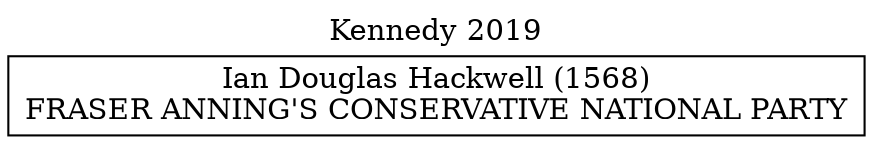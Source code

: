 // House preference flow
digraph "Ian Douglas Hackwell (1568)_Kennedy_2019" {
	graph [label="Kennedy 2019" labelloc=t mclimit=10]
	node [shape=box]
	"Ian Douglas Hackwell (1568)" [label="Ian Douglas Hackwell (1568)
FRASER ANNING'S CONSERVATIVE NATIONAL PARTY"]
}
